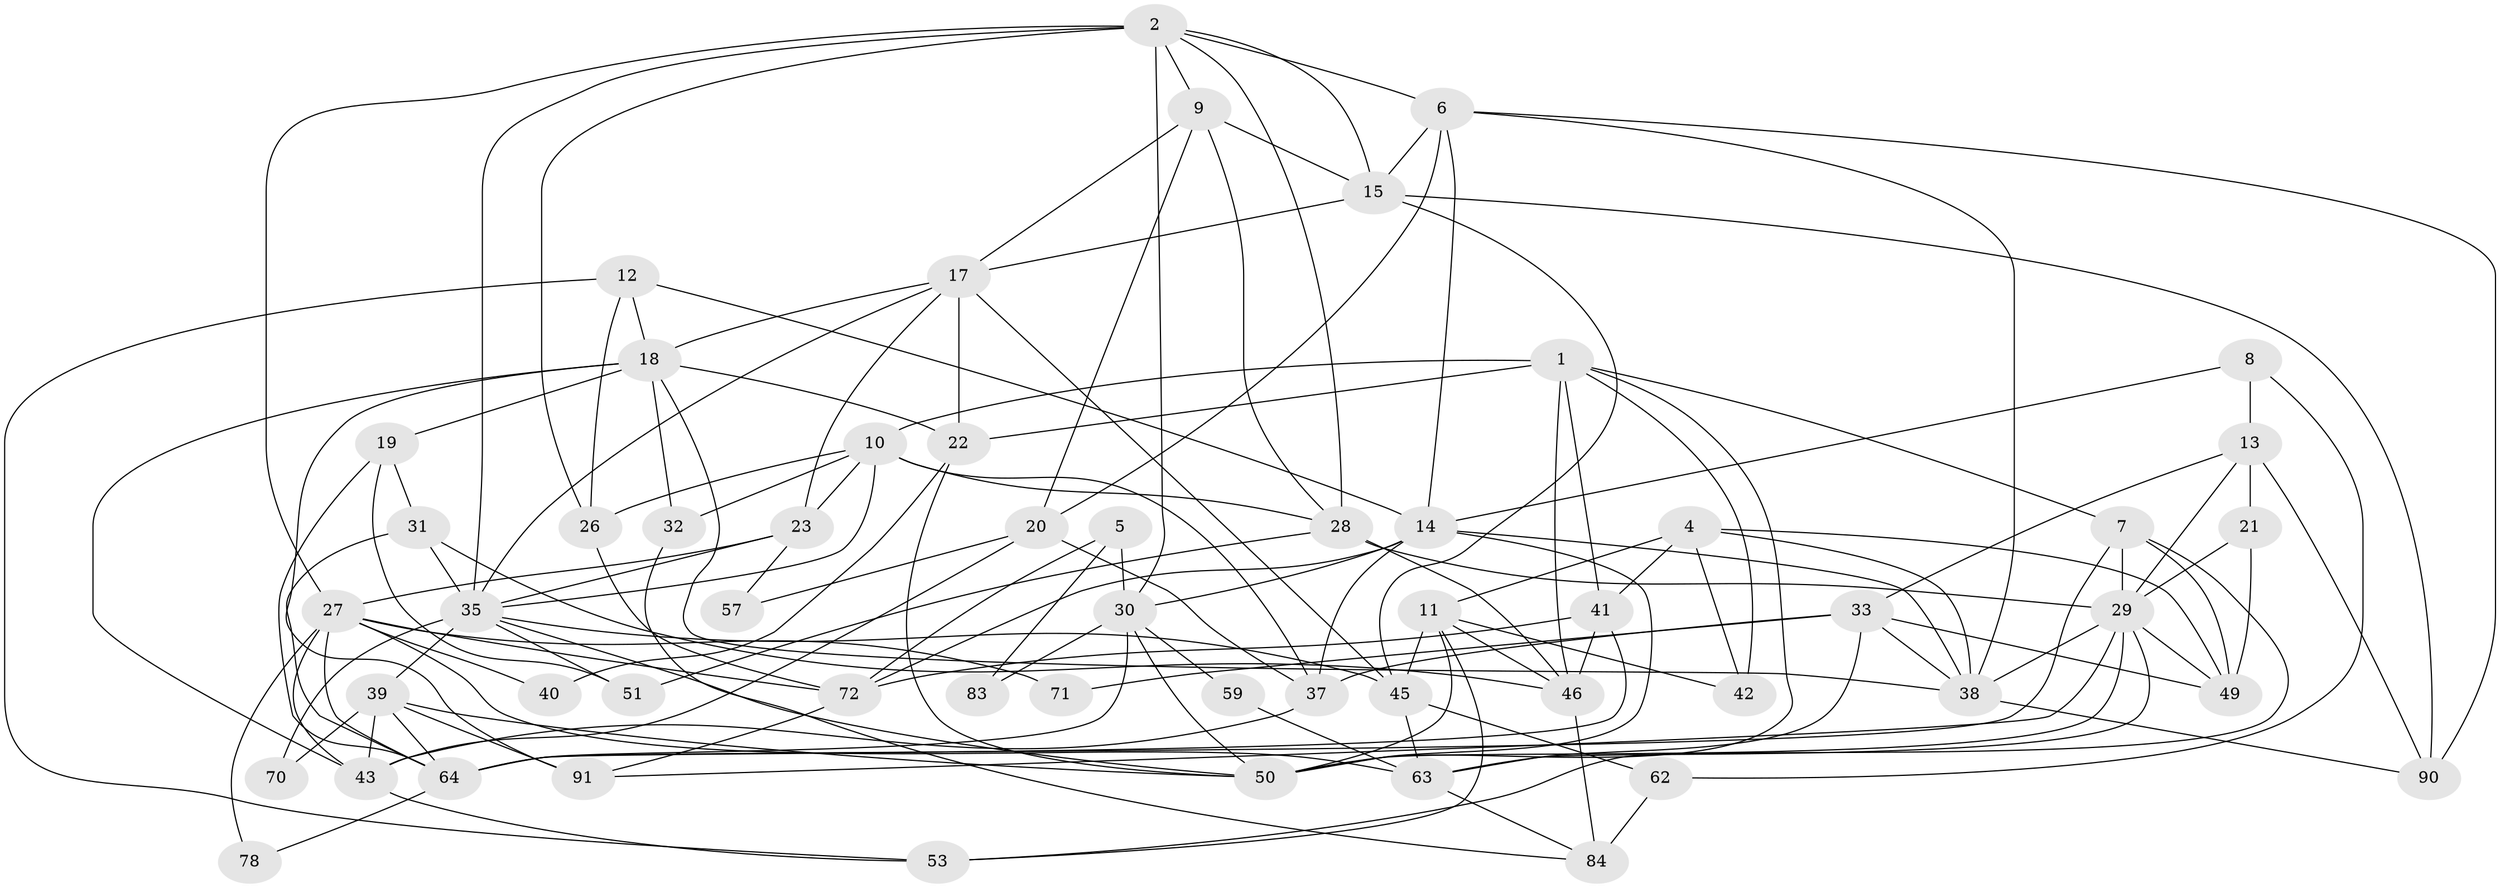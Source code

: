 // original degree distribution, {3: 0.24175824175824176, 6: 0.12087912087912088, 4: 0.21978021978021978, 5: 0.2087912087912088, 8: 0.01098901098901099, 2: 0.17582417582417584, 7: 0.01098901098901099, 10: 0.01098901098901099}
// Generated by graph-tools (version 1.1) at 2025/11/02/27/25 16:11:23]
// undirected, 56 vertices, 143 edges
graph export_dot {
graph [start="1"]
  node [color=gray90,style=filled];
  1 [super="+16"];
  2 [super="+3"];
  4 [super="+75"];
  5;
  6 [super="+25"];
  7;
  8;
  9;
  10 [super="+85"];
  11 [super="+82"];
  12 [super="+58"];
  13 [super="+24"];
  14 [super="+86"];
  15 [super="+65"];
  17 [super="+34"];
  18 [super="+48"];
  19 [super="+69"];
  20 [super="+73"];
  21;
  22 [super="+60"];
  23 [super="+36"];
  26 [super="+47"];
  27 [super="+79"];
  28 [super="+88"];
  29 [super="+56"];
  30 [super="+76"];
  31;
  32;
  33 [super="+77"];
  35 [super="+74"];
  37 [super="+44"];
  38 [super="+55"];
  39 [super="+66"];
  40;
  41 [super="+67"];
  42;
  43 [super="+54"];
  45 [super="+61"];
  46 [super="+52"];
  49;
  50 [super="+68"];
  51;
  53;
  57;
  59;
  62;
  63 [super="+87"];
  64 [super="+81"];
  70;
  71;
  72 [super="+80"];
  78;
  83;
  84 [super="+89"];
  90;
  91;
  1 -- 50;
  1 -- 22;
  1 -- 7;
  1 -- 41;
  1 -- 42;
  1 -- 46;
  1 -- 10;
  2 -- 30;
  2 -- 28;
  2 -- 35;
  2 -- 9;
  2 -- 27;
  2 -- 6;
  2 -- 26;
  2 -- 15;
  4 -- 11;
  4 -- 42;
  4 -- 41;
  4 -- 49;
  4 -- 38;
  5 -- 30;
  5 -- 83;
  5 -- 72;
  6 -- 90;
  6 -- 38;
  6 -- 14;
  6 -- 15;
  6 -- 20;
  7 -- 64;
  7 -- 49;
  7 -- 53;
  7 -- 29;
  8 -- 14;
  8 -- 62;
  8 -- 13;
  9 -- 15;
  9 -- 17;
  9 -- 28;
  9 -- 20;
  10 -- 32;
  10 -- 35;
  10 -- 37;
  10 -- 23;
  10 -- 28;
  10 -- 26;
  11 -- 53;
  11 -- 46;
  11 -- 42;
  11 -- 45;
  11 -- 50;
  12 -- 18;
  12 -- 14;
  12 -- 53;
  12 -- 26;
  13 -- 90;
  13 -- 29;
  13 -- 21 [weight=2];
  13 -- 33;
  14 -- 38;
  14 -- 50;
  14 -- 72;
  14 -- 30;
  14 -- 37;
  15 -- 45;
  15 -- 17;
  15 -- 90;
  17 -- 45;
  17 -- 18;
  17 -- 22;
  17 -- 35;
  17 -- 23;
  18 -- 32;
  18 -- 19;
  18 -- 91;
  18 -- 38;
  18 -- 22;
  18 -- 43;
  19 -- 64;
  19 -- 51;
  19 -- 31;
  20 -- 43;
  20 -- 37;
  20 -- 57;
  21 -- 29;
  21 -- 49;
  22 -- 40;
  22 -- 50;
  23 -- 35 [weight=2];
  23 -- 27;
  23 -- 57;
  26 -- 72;
  27 -- 64;
  27 -- 43;
  27 -- 78;
  27 -- 71;
  27 -- 40;
  27 -- 63;
  27 -- 72;
  28 -- 51;
  28 -- 29;
  28 -- 46;
  29 -- 91;
  29 -- 49;
  29 -- 50;
  29 -- 38;
  29 -- 63;
  30 -- 50;
  30 -- 59;
  30 -- 83;
  30 -- 64;
  31 -- 46;
  31 -- 64;
  31 -- 35;
  32 -- 84;
  33 -- 49;
  33 -- 37 [weight=2];
  33 -- 38;
  33 -- 63;
  33 -- 71;
  35 -- 50;
  35 -- 70;
  35 -- 39;
  35 -- 45;
  35 -- 51;
  37 -- 43;
  38 -- 90;
  39 -- 70;
  39 -- 91;
  39 -- 50;
  39 -- 64;
  39 -- 43;
  41 -- 46;
  41 -- 72;
  41 -- 64;
  43 -- 53;
  45 -- 63;
  45 -- 62;
  46 -- 84 [weight=2];
  59 -- 63;
  62 -- 84;
  63 -- 84;
  64 -- 78;
  72 -- 91;
}
